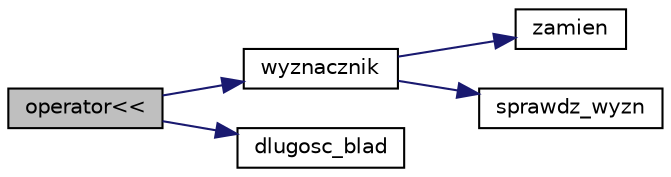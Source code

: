 digraph "operator&lt;&lt;"
{
  edge [fontname="Helvetica",fontsize="10",labelfontname="Helvetica",labelfontsize="10"];
  node [fontname="Helvetica",fontsize="10",shape=record];
  rankdir="LR";
  Node1 [label="operator\<\<",height=0.2,width=0.4,color="black", fillcolor="grey75", style="filled" fontcolor="black"];
  Node1 -> Node2 [color="midnightblue",fontsize="10",style="solid",fontname="Helvetica"];
  Node2 [label="wyznacznik",height=0.2,width=0.4,color="black", fillcolor="white", style="filled",URL="$_macierz_8hh.html#ac061d4d5648a357ef39095c12b0e69fb"];
  Node2 -> Node3 [color="midnightblue",fontsize="10",style="solid",fontname="Helvetica"];
  Node3 [label="zamien",height=0.2,width=0.4,color="black", fillcolor="white", style="filled",URL="$_wektor_8hh.html#a1544a98f6d69a09122f79fdb25f484eb"];
  Node2 -> Node4 [color="midnightblue",fontsize="10",style="solid",fontname="Helvetica"];
  Node4 [label="sprawdz_wyzn",height=0.2,width=0.4,color="black", fillcolor="white", style="filled",URL="$_macierz_8cpp.html#a01d85f2b7adbf0cd551f243d53b60d08"];
  Node1 -> Node5 [color="midnightblue",fontsize="10",style="solid",fontname="Helvetica"];
  Node5 [label="dlugosc_blad",height=0.2,width=0.4,color="black", fillcolor="white", style="filled",URL="$_uklad_rownan_liniowych_8cpp.html#a32593d137319ca49c2a7cecc9544a36a"];
}
